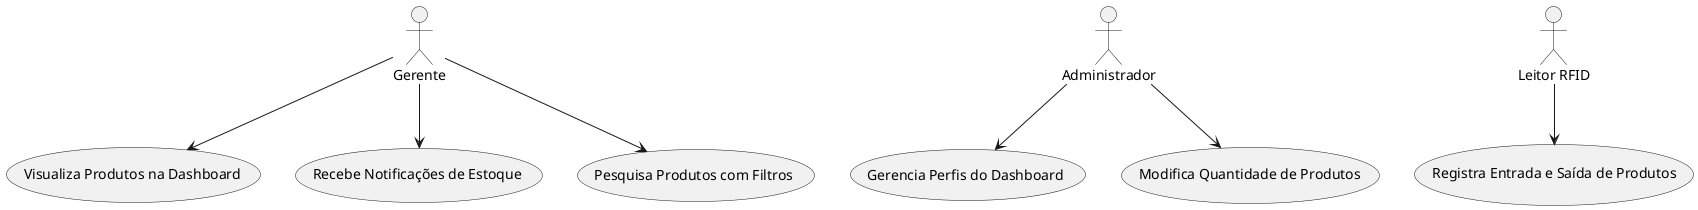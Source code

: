 @startuml
' ==== Atores ====
actor "Gerente" as Gerente
actor "Administrador" as Admin
actor "Leitor RFID" as RFID

' ==== Casos de Uso ====
usecase "Visualiza Produtos na Dashboard" as VisualizarProdutos
usecase "Recebe Notificações de Estoque" as NotificacoesEstoque
usecase "Pesquisa Produtos com Filtros" as PesquisarProdutos
usecase "Gerencia Perfis do Dashboard" as GerenciarPerfis
usecase "Modifica Quantidade de Produtos" as ModificarQuantidade
usecase "Registra Entrada e Saída de Produtos" as RegistrarEntradaSaida

' ==== Relações ====
Gerente --> VisualizarProdutos
Gerente --> NotificacoesEstoque
Gerente --> PesquisarProdutos

Admin --> GerenciarPerfis
Admin --> ModificarQuantidade

RFID --> RegistrarEntradaSaida

@enduml
